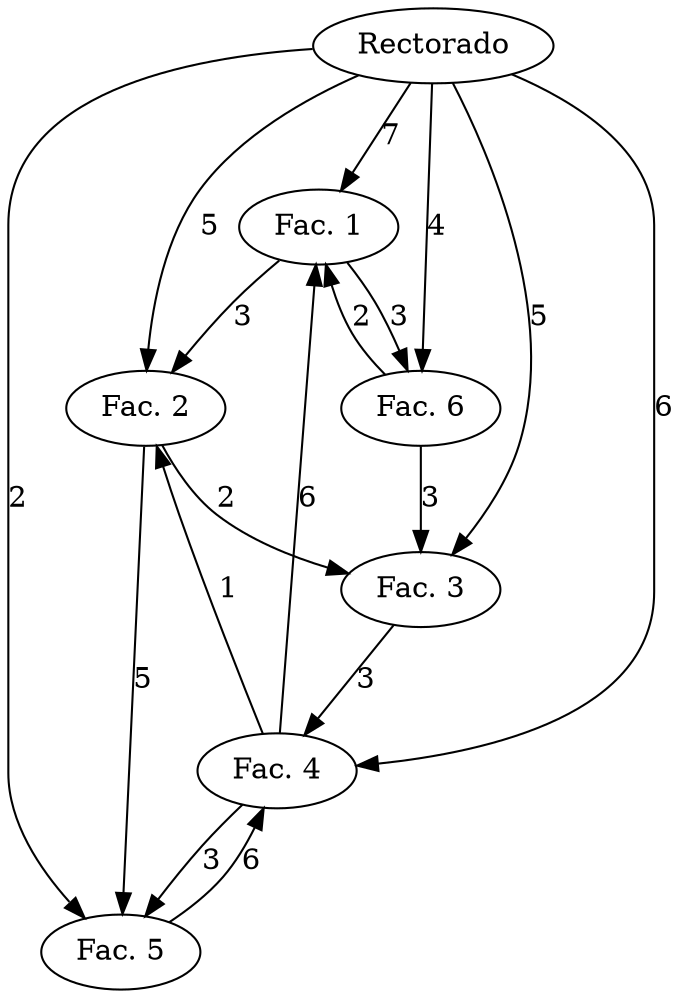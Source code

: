 digraph G {

    Rectorado -> "Fac. 1" [label="7"];
    Rectorado -> "Fac. 2" [label="5"];
    Rectorado -> "Fac. 3" [label="5"];
    Rectorado -> "Fac. 4" [label="6"];
    Rectorado -> "Fac. 5" [label="2"];
    Rectorado -> "Fac. 6" [label="4"];
    
    "Fac. 1"  -> "Fac. 2" [label="3"];
    "Fac. 1"  -> "Fac. 6" [label="3"];

    "Fac. 2"  -> "Fac. 3" [label="2"];
    "Fac. 2"  -> "Fac. 5" [label="5"];

    "Fac. 3"  -> "Fac. 4" [label="3"];

    "Fac. 4"  -> "Fac. 1" [label="6"];
    "Fac. 4"  -> "Fac. 2" [label="1"];
    "Fac. 4"  -> "Fac. 5" [label="3"];

    "Fac. 5"  -> "Fac. 4" [label="6"];

    "Fac. 6"  -> "Fac. 1" [label="2"];
    "Fac. 6"  -> "Fac. 3" [label="3"];
}
